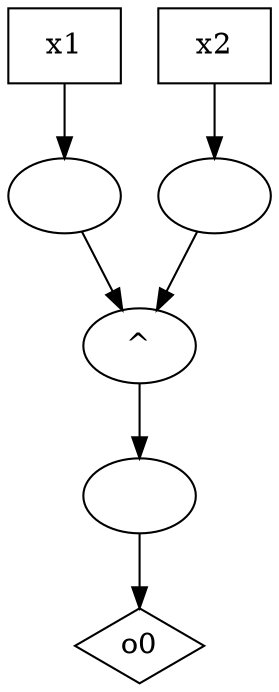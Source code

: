 digraph G {
n0 [label="o0",shape="diamond"];
n1 [label=""];
n2 [label="^"];
n3 [label=""];
n4 [label=""];
n5 [label="x1",shape="box"];
n6 [label="x2",shape="box"];
n1 -> n0
n2 -> n1
n3 -> n2
n4 -> n2
n5 -> n3
n6 -> n4
}